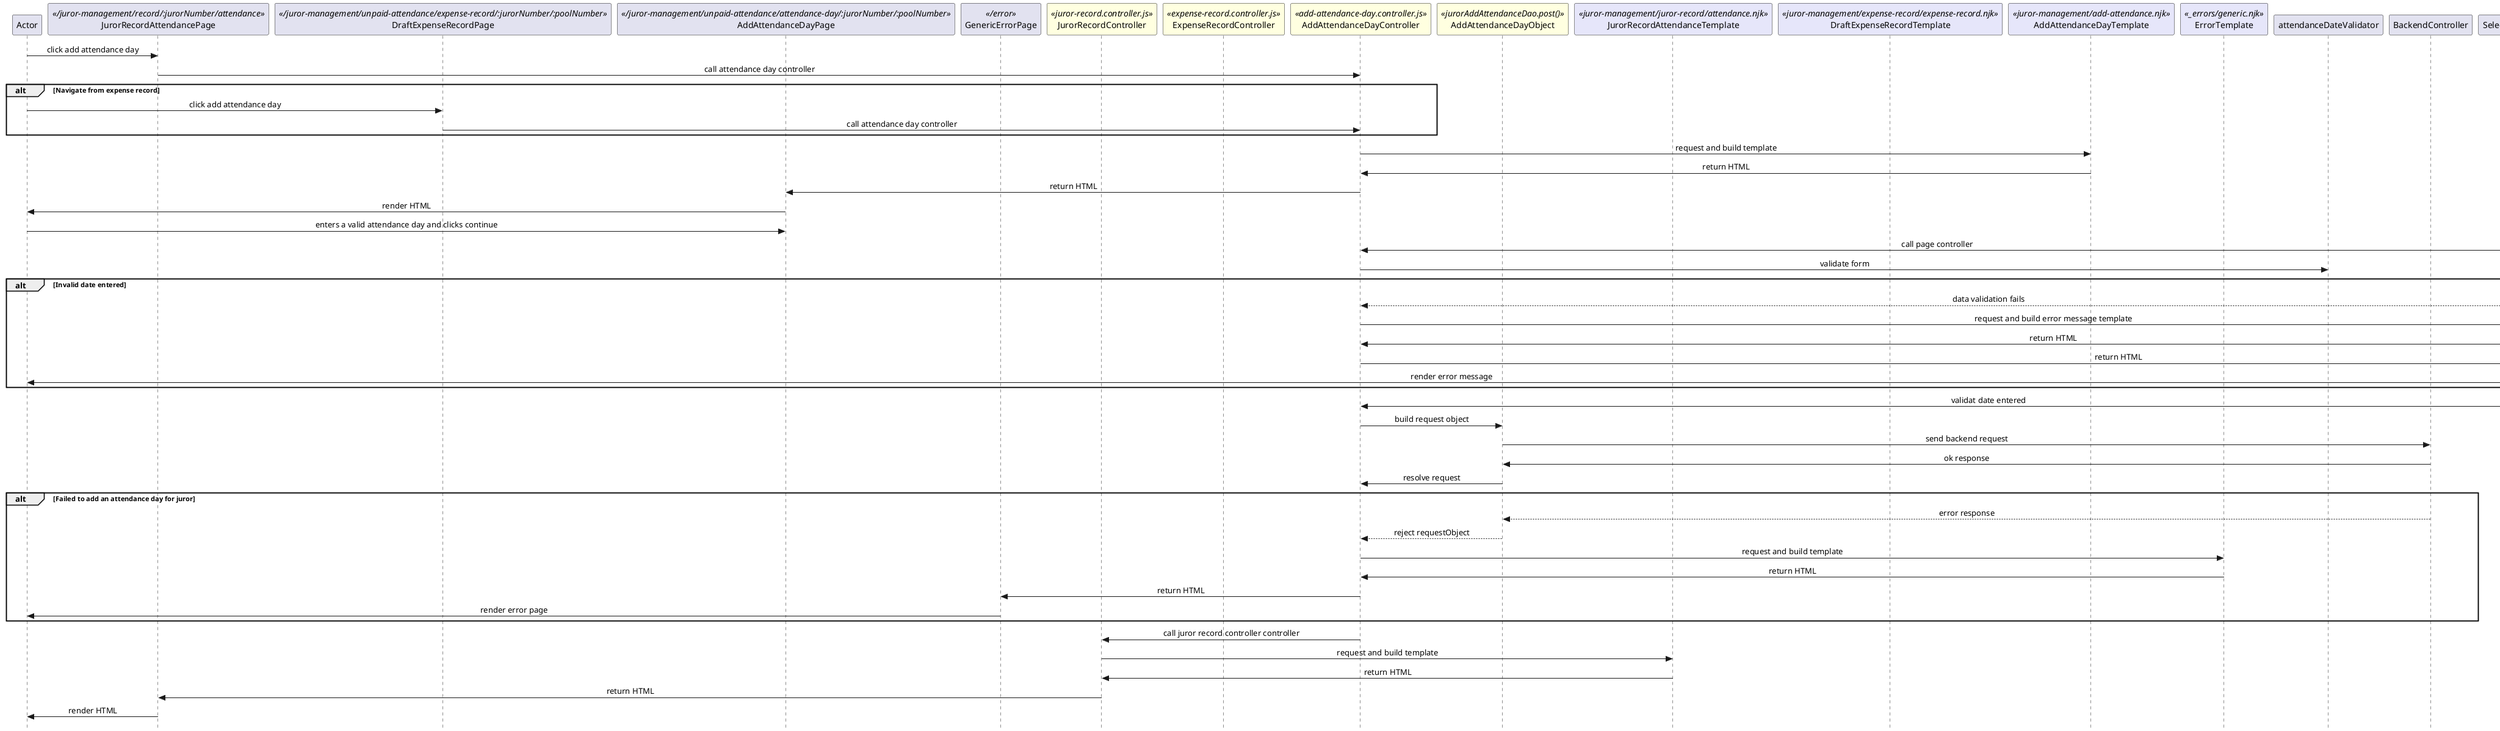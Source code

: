 @startuml add-attendance-day

skinparam Style strictuml 
skinparam SequenceMessageAlignment center

participant Actor

''' LOCAL ROUTING
participant JurorRecordAttendancePage <</juror-management/record/:jurorNumber/attendance>>
participant DraftExpenseRecordPage <</juror-management/unpaid-attendance/expense-record/:jurorNumber/:poolNumber>>
participant AddAttendanceDayPage <</juror-management/unpaid-attendance/attendance-day/:jurorNumber/:poolNumber>>
participant GenericErrorPage <</error>>

''' CONTROLLER AND REQUEST OBJECTS
participant JurorRecordController <<juror-record.controller.js>> #lightyellow
participant ExpenseRecordController <<expense-record.controller.js>> #lightyellow
participant AddAttendanceDayController <<add-attendance-day.controller.js>> #lightyellow
participant AddAttendanceDayObject <<jurorAddAttendanceDao.post()>> #lightyellow

''' TEMPLATES
participant JurorRecordAttendanceTemplate <<juror-management/juror-record/attendance.njk>> #lavender
participant DraftExpenseRecordTemplate <<juror-management/expense-record/expense-record.njk>> #lavender
participant AddAttendanceDayTemplate <<juror-management/add-attendance.njk>> #lavender
participant ErrorTemplate <<_errors/generic.njk>> #lavender

''' FILTERS AND VALIDATORS
participant attendanceDateValidator

''' BACKEND CONTROLLER
participant BackendController

Actor -> JurorRecordAttendancePage : click add attendance day
JurorRecordAttendancePage -> AddAttendanceDayController : call attendance day controller

alt Navigate from expense record
  Actor -> DraftExpenseRecordPage : click add attendance day
  DraftExpenseRecordPage -> AddAttendanceDayController : call attendance day controller
end

AddAttendanceDayController -> AddAttendanceDayTemplate : request and build template
AddAttendanceDayController <- AddAttendanceDayTemplate : return HTML
AddAttendanceDayPage <- AddAttendanceDayController : return HTML
Actor <- AddAttendanceDayPage : render HTML

Actor -> AddAttendanceDayPage : enters a valid attendance day and clicks continue

SelectPoolPage -> AddAttendanceDayController : call page controller

AddAttendanceDayController -> attendanceDateValidator : validate form

alt Invalid date entered
  AddAttendanceDayController <-- NonAttendanceDayValidator : data validation fails
  AddAttendanceDayController -> NonAttendanceDayTemplate : request and build error message template
  AddAttendanceDayController <- NonAttendanceDayTemplate : return HTML
  AddNonAttendanceDayPage <- AddAttendanceDayController : return HTML
  Actor <- AddNonAttendanceDayPage : render error message
end

AddAttendanceDayController <- NonAttendanceDayValidator : validat date entered

AddAttendanceDayController -> AddAttendanceDayObject : build request object
AddAttendanceDayObject -> BackendController : send backend request
AddAttendanceDayObject <- BackendController : ok response
AddAttendanceDayController <- AddAttendanceDayObject : resolve request

alt Failed to add an attendance day for juror
    AddAttendanceDayObject <-- BackendController : error response
    AddAttendanceDayController <-- AddAttendanceDayObject : reject requestObject
    AddAttendanceDayController -> ErrorTemplate : request and build template
    AddAttendanceDayController <- ErrorTemplate : return HTML
    GenericErrorPage <- AddAttendanceDayController : return HTML
    Actor <- GenericErrorPage : render error page
end

AddAttendanceDayController -> JurorRecordController : call juror record controller controller
JurorRecordController -> JurorRecordAttendanceTemplate : request and build template
JurorRecordController <- JurorRecordAttendanceTemplate : return HTML
JurorRecordAttendancePage <- JurorRecordController : return HTML
Actor <- JurorRecordAttendancePage : render HTML







    